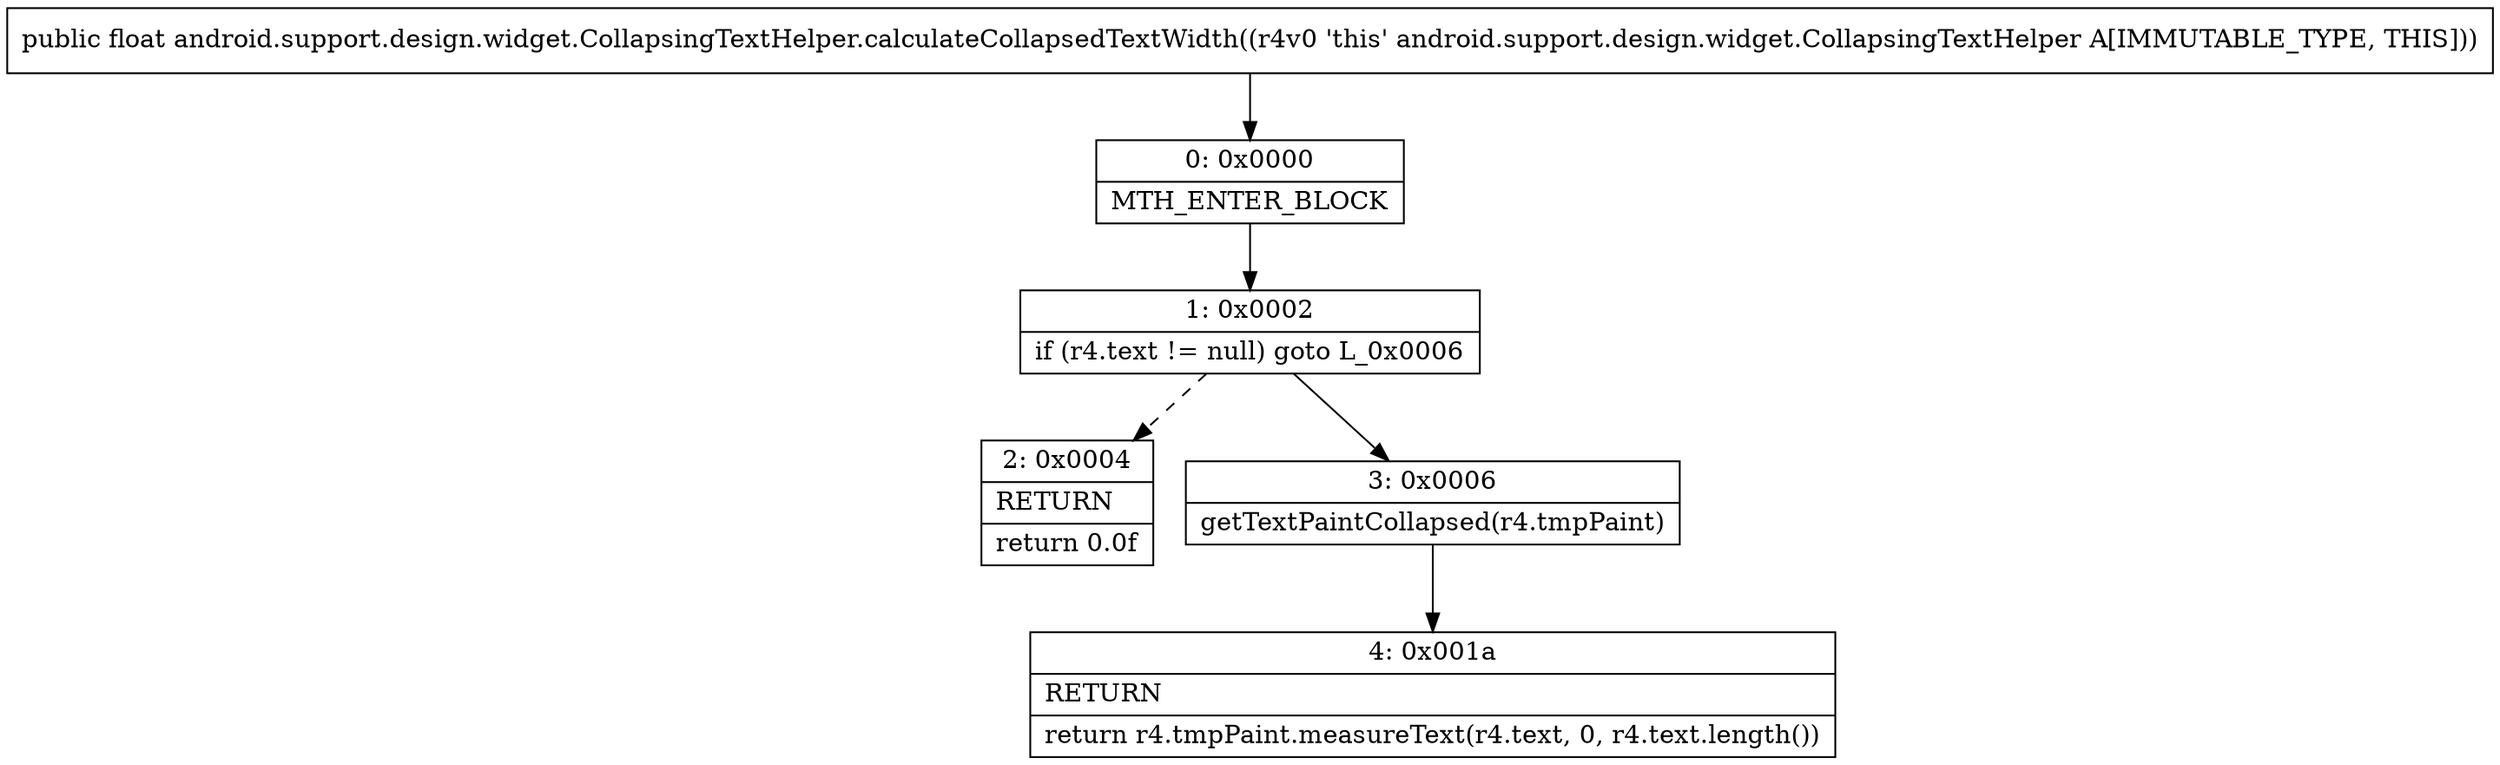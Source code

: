digraph "CFG forandroid.support.design.widget.CollapsingTextHelper.calculateCollapsedTextWidth()F" {
Node_0 [shape=record,label="{0\:\ 0x0000|MTH_ENTER_BLOCK\l}"];
Node_1 [shape=record,label="{1\:\ 0x0002|if (r4.text != null) goto L_0x0006\l}"];
Node_2 [shape=record,label="{2\:\ 0x0004|RETURN\l|return 0.0f\l}"];
Node_3 [shape=record,label="{3\:\ 0x0006|getTextPaintCollapsed(r4.tmpPaint)\l}"];
Node_4 [shape=record,label="{4\:\ 0x001a|RETURN\l|return r4.tmpPaint.measureText(r4.text, 0, r4.text.length())\l}"];
MethodNode[shape=record,label="{public float android.support.design.widget.CollapsingTextHelper.calculateCollapsedTextWidth((r4v0 'this' android.support.design.widget.CollapsingTextHelper A[IMMUTABLE_TYPE, THIS])) }"];
MethodNode -> Node_0;
Node_0 -> Node_1;
Node_1 -> Node_2[style=dashed];
Node_1 -> Node_3;
Node_3 -> Node_4;
}

